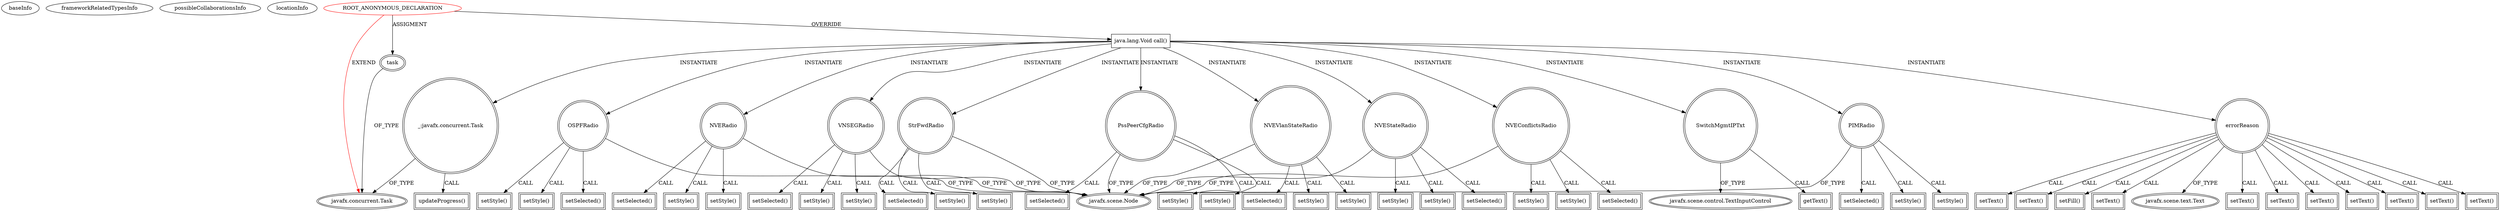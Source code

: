 digraph {
baseInfo[graphId=4064,category="extension_graph",isAnonymous=true,possibleRelation=false]
frameworkRelatedTypesInfo[0="javafx.concurrent.Task"]
possibleCollaborationsInfo[]
locationInfo[projectName="sandeepb-CiscoECG",filePath="/sandeepb-CiscoECG/CiscoECG-master/src/ciscoECGFrontend/MyController.java",contextSignature="void VxlanSanityTest(javafx.event.ActionEvent)",graphId="4064"]
0[label="ROOT_ANONYMOUS_DECLARATION",vertexType="ROOT_ANONYMOUS_DECLARATION",isFrameworkType=false,color=red]
1[label="javafx.concurrent.Task",vertexType="FRAMEWORK_CLASS_TYPE",isFrameworkType=true,peripheries=2]
2[label="task",vertexType="OUTSIDE_VARIABLE_EXPRESION",isFrameworkType=true,peripheries=2]
4[label="java.lang.Void call()",vertexType="OVERRIDING_METHOD_DECLARATION",isFrameworkType=false,shape=box]
5[label="_:javafx.concurrent.Task",vertexType="VARIABLE_EXPRESION",isFrameworkType=true,peripheries=2,shape=circle]
6[label="updateProgress()",vertexType="INSIDE_CALL",isFrameworkType=true,peripheries=2,shape=box]
8[label="SwitchMgmtIPTxt",vertexType="VARIABLE_EXPRESION",isFrameworkType=true,peripheries=2,shape=circle]
10[label="javafx.scene.control.TextInputControl",vertexType="FRAMEWORK_CLASS_TYPE",isFrameworkType=true,peripheries=2]
9[label="getText()",vertexType="INSIDE_CALL",isFrameworkType=true,peripheries=2,shape=box]
11[label="PIMRadio",vertexType="VARIABLE_EXPRESION",isFrameworkType=true,peripheries=2,shape=circle]
13[label="javafx.scene.Node",vertexType="FRAMEWORK_CLASS_TYPE",isFrameworkType=true,peripheries=2]
12[label="setStyle()",vertexType="INSIDE_CALL",isFrameworkType=true,peripheries=2,shape=box]
15[label="setSelected()",vertexType="INSIDE_CALL",isFrameworkType=true,peripheries=2,shape=box]
17[label="setStyle()",vertexType="INSIDE_CALL",isFrameworkType=true,peripheries=2,shape=box]
18[label="errorReason",vertexType="VARIABLE_EXPRESION",isFrameworkType=true,peripheries=2,shape=circle]
20[label="javafx.scene.text.Text",vertexType="FRAMEWORK_CLASS_TYPE",isFrameworkType=true,peripheries=2]
19[label="setText()",vertexType="INSIDE_CALL",isFrameworkType=true,peripheries=2,shape=box]
21[label="OSPFRadio",vertexType="VARIABLE_EXPRESION",isFrameworkType=true,peripheries=2,shape=circle]
22[label="setStyle()",vertexType="INSIDE_CALL",isFrameworkType=true,peripheries=2,shape=box]
25[label="setSelected()",vertexType="INSIDE_CALL",isFrameworkType=true,peripheries=2,shape=box]
27[label="setStyle()",vertexType="INSIDE_CALL",isFrameworkType=true,peripheries=2,shape=box]
29[label="setText()",vertexType="INSIDE_CALL",isFrameworkType=true,peripheries=2,shape=box]
30[label="NVERadio",vertexType="VARIABLE_EXPRESION",isFrameworkType=true,peripheries=2,shape=circle]
31[label="setStyle()",vertexType="INSIDE_CALL",isFrameworkType=true,peripheries=2,shape=box]
34[label="setSelected()",vertexType="INSIDE_CALL",isFrameworkType=true,peripheries=2,shape=box]
36[label="setStyle()",vertexType="INSIDE_CALL",isFrameworkType=true,peripheries=2,shape=box]
38[label="setText()",vertexType="INSIDE_CALL",isFrameworkType=true,peripheries=2,shape=box]
39[label="VNSEGRadio",vertexType="VARIABLE_EXPRESION",isFrameworkType=true,peripheries=2,shape=circle]
40[label="setStyle()",vertexType="INSIDE_CALL",isFrameworkType=true,peripheries=2,shape=box]
43[label="setSelected()",vertexType="INSIDE_CALL",isFrameworkType=true,peripheries=2,shape=box]
45[label="setStyle()",vertexType="INSIDE_CALL",isFrameworkType=true,peripheries=2,shape=box]
47[label="setText()",vertexType="INSIDE_CALL",isFrameworkType=true,peripheries=2,shape=box]
48[label="StrFwdRadio",vertexType="VARIABLE_EXPRESION",isFrameworkType=true,peripheries=2,shape=circle]
49[label="setStyle()",vertexType="INSIDE_CALL",isFrameworkType=true,peripheries=2,shape=box]
52[label="setSelected()",vertexType="INSIDE_CALL",isFrameworkType=true,peripheries=2,shape=box]
54[label="setStyle()",vertexType="INSIDE_CALL",isFrameworkType=true,peripheries=2,shape=box]
56[label="setText()",vertexType="INSIDE_CALL",isFrameworkType=true,peripheries=2,shape=box]
57[label="PssPeerCfgRadio",vertexType="VARIABLE_EXPRESION",isFrameworkType=true,peripheries=2,shape=circle]
58[label="setStyle()",vertexType="INSIDE_CALL",isFrameworkType=true,peripheries=2,shape=box]
61[label="setSelected()",vertexType="INSIDE_CALL",isFrameworkType=true,peripheries=2,shape=box]
63[label="setStyle()",vertexType="INSIDE_CALL",isFrameworkType=true,peripheries=2,shape=box]
65[label="setText()",vertexType="INSIDE_CALL",isFrameworkType=true,peripheries=2,shape=box]
66[label="NVEVlanStateRadio",vertexType="VARIABLE_EXPRESION",isFrameworkType=true,peripheries=2,shape=circle]
67[label="setStyle()",vertexType="INSIDE_CALL",isFrameworkType=true,peripheries=2,shape=box]
70[label="setSelected()",vertexType="INSIDE_CALL",isFrameworkType=true,peripheries=2,shape=box]
72[label="setStyle()",vertexType="INSIDE_CALL",isFrameworkType=true,peripheries=2,shape=box]
74[label="setText()",vertexType="INSIDE_CALL",isFrameworkType=true,peripheries=2,shape=box]
75[label="NVEStateRadio",vertexType="VARIABLE_EXPRESION",isFrameworkType=true,peripheries=2,shape=circle]
76[label="setStyle()",vertexType="INSIDE_CALL",isFrameworkType=true,peripheries=2,shape=box]
79[label="setSelected()",vertexType="INSIDE_CALL",isFrameworkType=true,peripheries=2,shape=box]
81[label="setStyle()",vertexType="INSIDE_CALL",isFrameworkType=true,peripheries=2,shape=box]
83[label="setText()",vertexType="INSIDE_CALL",isFrameworkType=true,peripheries=2,shape=box]
84[label="NVEConflictsRadio",vertexType="VARIABLE_EXPRESION",isFrameworkType=true,peripheries=2,shape=circle]
85[label="setStyle()",vertexType="INSIDE_CALL",isFrameworkType=true,peripheries=2,shape=box]
88[label="setSelected()",vertexType="INSIDE_CALL",isFrameworkType=true,peripheries=2,shape=box]
90[label="setStyle()",vertexType="INSIDE_CALL",isFrameworkType=true,peripheries=2,shape=box]
92[label="setText()",vertexType="INSIDE_CALL",isFrameworkType=true,peripheries=2,shape=box]
94[label="setFill()",vertexType="INSIDE_CALL",isFrameworkType=true,peripheries=2,shape=box]
96[label="setText()",vertexType="INSIDE_CALL",isFrameworkType=true,peripheries=2,shape=box]
0->1[label="EXTEND",color=red]
0->2[label="ASSIGMENT"]
2->1[label="OF_TYPE"]
0->4[label="OVERRIDE"]
4->5[label="INSTANTIATE"]
5->1[label="OF_TYPE"]
5->6[label="CALL"]
4->8[label="INSTANTIATE"]
8->10[label="OF_TYPE"]
8->9[label="CALL"]
4->11[label="INSTANTIATE"]
11->13[label="OF_TYPE"]
11->12[label="CALL"]
11->15[label="CALL"]
11->17[label="CALL"]
4->18[label="INSTANTIATE"]
18->20[label="OF_TYPE"]
18->19[label="CALL"]
4->21[label="INSTANTIATE"]
21->13[label="OF_TYPE"]
21->22[label="CALL"]
21->25[label="CALL"]
21->27[label="CALL"]
18->29[label="CALL"]
4->30[label="INSTANTIATE"]
30->13[label="OF_TYPE"]
30->31[label="CALL"]
30->34[label="CALL"]
30->36[label="CALL"]
18->38[label="CALL"]
4->39[label="INSTANTIATE"]
39->13[label="OF_TYPE"]
39->40[label="CALL"]
39->43[label="CALL"]
39->45[label="CALL"]
18->47[label="CALL"]
4->48[label="INSTANTIATE"]
48->13[label="OF_TYPE"]
48->49[label="CALL"]
48->52[label="CALL"]
48->54[label="CALL"]
18->56[label="CALL"]
4->57[label="INSTANTIATE"]
57->13[label="OF_TYPE"]
57->58[label="CALL"]
57->61[label="CALL"]
57->63[label="CALL"]
18->65[label="CALL"]
4->66[label="INSTANTIATE"]
66->13[label="OF_TYPE"]
66->67[label="CALL"]
66->70[label="CALL"]
66->72[label="CALL"]
18->74[label="CALL"]
4->75[label="INSTANTIATE"]
75->13[label="OF_TYPE"]
75->76[label="CALL"]
75->79[label="CALL"]
75->81[label="CALL"]
18->83[label="CALL"]
4->84[label="INSTANTIATE"]
84->13[label="OF_TYPE"]
84->85[label="CALL"]
84->88[label="CALL"]
84->90[label="CALL"]
18->92[label="CALL"]
18->94[label="CALL"]
18->96[label="CALL"]
}
